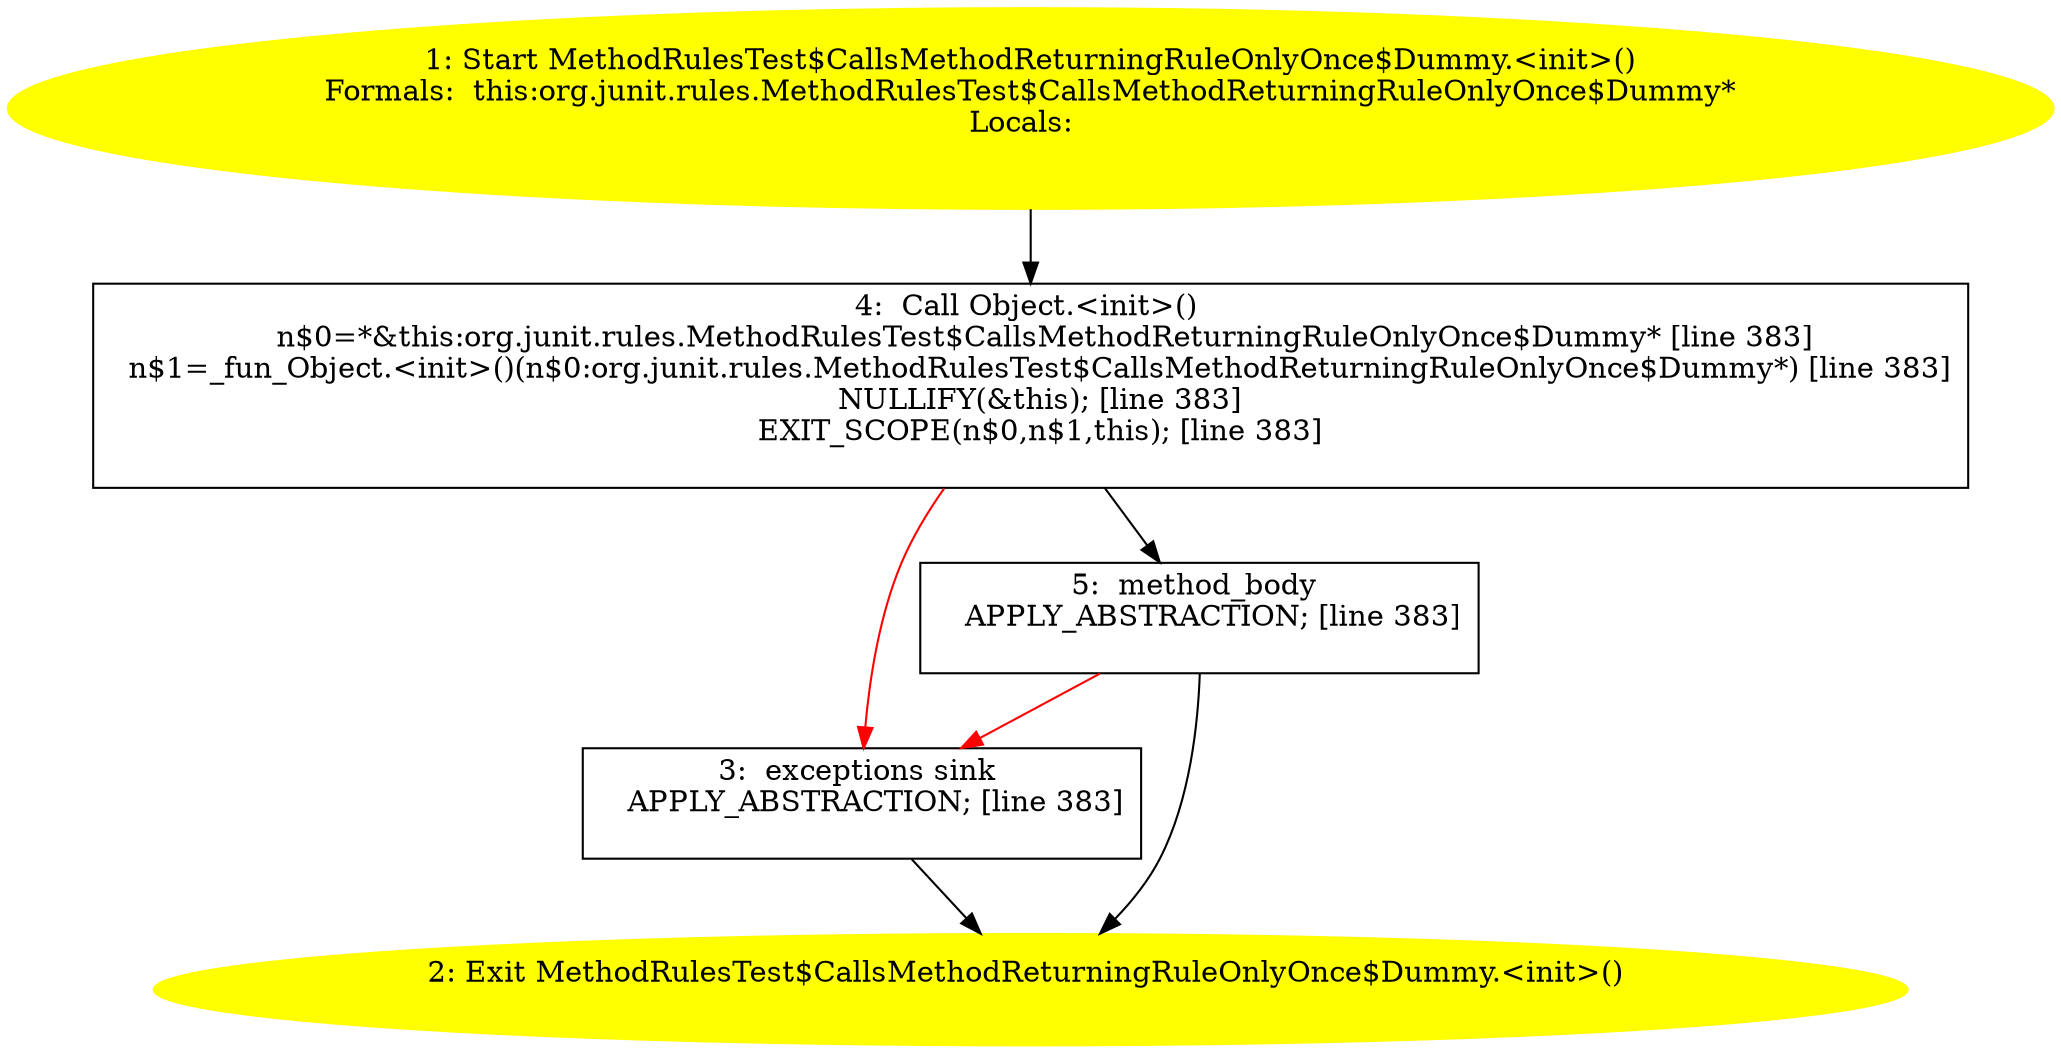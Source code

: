 /* @generated */
digraph cfg {
"org.junit.rules.MethodRulesTest$CallsMethodReturningRuleOnlyOnce$Dummy.<init>().63fcfed0749a3dd497c54d920436cfba_1" [label="1: Start MethodRulesTest$CallsMethodReturningRuleOnlyOnce$Dummy.<init>()\nFormals:  this:org.junit.rules.MethodRulesTest$CallsMethodReturningRuleOnlyOnce$Dummy*\nLocals:  \n  " color=yellow style=filled]
	

	 "org.junit.rules.MethodRulesTest$CallsMethodReturningRuleOnlyOnce$Dummy.<init>().63fcfed0749a3dd497c54d920436cfba_1" -> "org.junit.rules.MethodRulesTest$CallsMethodReturningRuleOnlyOnce$Dummy.<init>().63fcfed0749a3dd497c54d920436cfba_4" ;
"org.junit.rules.MethodRulesTest$CallsMethodReturningRuleOnlyOnce$Dummy.<init>().63fcfed0749a3dd497c54d920436cfba_2" [label="2: Exit MethodRulesTest$CallsMethodReturningRuleOnlyOnce$Dummy.<init>() \n  " color=yellow style=filled]
	

"org.junit.rules.MethodRulesTest$CallsMethodReturningRuleOnlyOnce$Dummy.<init>().63fcfed0749a3dd497c54d920436cfba_3" [label="3:  exceptions sink \n   APPLY_ABSTRACTION; [line 383]\n " shape="box"]
	

	 "org.junit.rules.MethodRulesTest$CallsMethodReturningRuleOnlyOnce$Dummy.<init>().63fcfed0749a3dd497c54d920436cfba_3" -> "org.junit.rules.MethodRulesTest$CallsMethodReturningRuleOnlyOnce$Dummy.<init>().63fcfed0749a3dd497c54d920436cfba_2" ;
"org.junit.rules.MethodRulesTest$CallsMethodReturningRuleOnlyOnce$Dummy.<init>().63fcfed0749a3dd497c54d920436cfba_4" [label="4:  Call Object.<init>() \n   n$0=*&this:org.junit.rules.MethodRulesTest$CallsMethodReturningRuleOnlyOnce$Dummy* [line 383]\n  n$1=_fun_Object.<init>()(n$0:org.junit.rules.MethodRulesTest$CallsMethodReturningRuleOnlyOnce$Dummy*) [line 383]\n  NULLIFY(&this); [line 383]\n  EXIT_SCOPE(n$0,n$1,this); [line 383]\n " shape="box"]
	

	 "org.junit.rules.MethodRulesTest$CallsMethodReturningRuleOnlyOnce$Dummy.<init>().63fcfed0749a3dd497c54d920436cfba_4" -> "org.junit.rules.MethodRulesTest$CallsMethodReturningRuleOnlyOnce$Dummy.<init>().63fcfed0749a3dd497c54d920436cfba_5" ;
	 "org.junit.rules.MethodRulesTest$CallsMethodReturningRuleOnlyOnce$Dummy.<init>().63fcfed0749a3dd497c54d920436cfba_4" -> "org.junit.rules.MethodRulesTest$CallsMethodReturningRuleOnlyOnce$Dummy.<init>().63fcfed0749a3dd497c54d920436cfba_3" [color="red" ];
"org.junit.rules.MethodRulesTest$CallsMethodReturningRuleOnlyOnce$Dummy.<init>().63fcfed0749a3dd497c54d920436cfba_5" [label="5:  method_body \n   APPLY_ABSTRACTION; [line 383]\n " shape="box"]
	

	 "org.junit.rules.MethodRulesTest$CallsMethodReturningRuleOnlyOnce$Dummy.<init>().63fcfed0749a3dd497c54d920436cfba_5" -> "org.junit.rules.MethodRulesTest$CallsMethodReturningRuleOnlyOnce$Dummy.<init>().63fcfed0749a3dd497c54d920436cfba_2" ;
	 "org.junit.rules.MethodRulesTest$CallsMethodReturningRuleOnlyOnce$Dummy.<init>().63fcfed0749a3dd497c54d920436cfba_5" -> "org.junit.rules.MethodRulesTest$CallsMethodReturningRuleOnlyOnce$Dummy.<init>().63fcfed0749a3dd497c54d920436cfba_3" [color="red" ];
}
